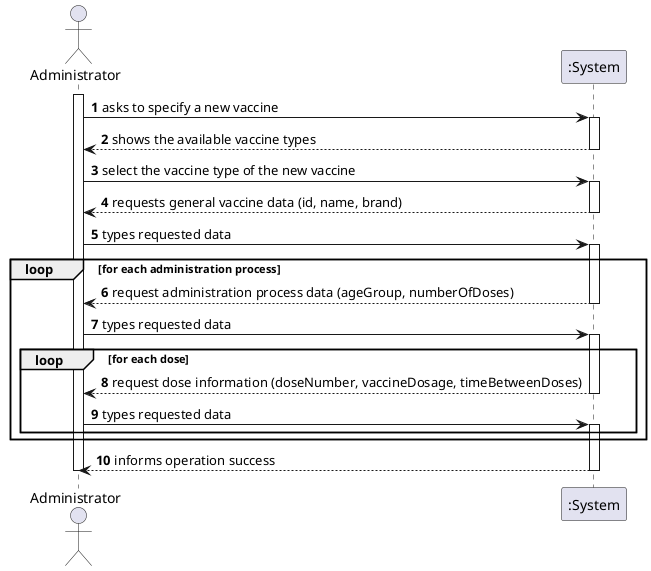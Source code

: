 @startuml
autonumber
actor "Administrator" as Admin
participant ":System" as System

activate Admin
Admin -> System : asks to specify a new vaccine
activate System
System --> Admin : shows the available vaccine types
deactivate System
Admin -> System : select the vaccine type of the new vaccine

activate System
System --> Admin : requests general vaccine data (id, name, brand)
deactivate System

Admin -> System : types requested data

loop for each administration process
activate System
System --> Admin : request administration process data (ageGroup, numberOfDoses)
deactivate System

Admin -> System : types requested data

loop for each dose
activate System
System --> Admin : request dose information (doseNumber, vaccineDosage, timeBetweenDoses)
deactivate System

Admin -> System : types requested data
activate System
end loop

end loop
System --> Admin : informs operation success
deactivate System

deactivate Admin

@enduml